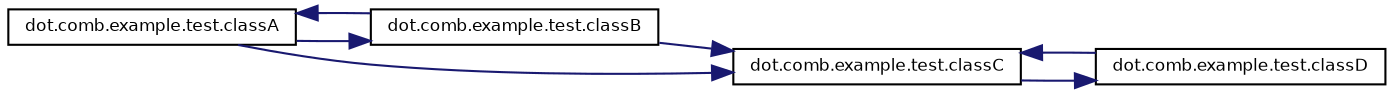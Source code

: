 
digraph "dot.comb.example.test.class" {
  edge [fontname="Helvetica",fontsize="8",labelfontname="Helvetica",labelfontsize="8"];
  node [fontname="Helvetica",fontsize="8",shape=record];
  rankdir="LR";

	NodeA [label="dot.comb.example.test.classA",height=0.2,width=0.4,color="black", fillcolor="white", style="filled"];
	NodeB [label="dot.comb.example.test.classB",height=0.2,width=0.4,color="black", fillcolor="white", style="filled"];
	NodeC [label="dot.comb.example.test.classC",height=0.2,width=0.4,color="black", fillcolor="white", style="filled"];
	NodeD [label="dot.comb.example.test.classD",height=0.2,width=0.4,color="black", fillcolor="white", style="filled"];
	/* Test bidirectional arrows */
	NodeA -> NodeB [color="midnightblue",fontsize="8",style="solid",fontname="Helvetica"];
	NodeB -> NodeA [color="midnightblue",fontsize="8",style="solid",fontname="Helvetica"];
	NodeC -> NodeD [color="midnightblue",fontsize="8",style="solid",fontname="Helvetica"];
	NodeD -> NodeC [color="midnightblue",fontsize="8",style="solid",fontname="Helvetica"];

	NodeA -> NodeC [color="midnightblue",fontsize="8",style="solid",fontname="Helvetica"];
	NodeB -> NodeC [color="midnightblue",fontsize="8",style="solid",fontname="Helvetica"];

}
